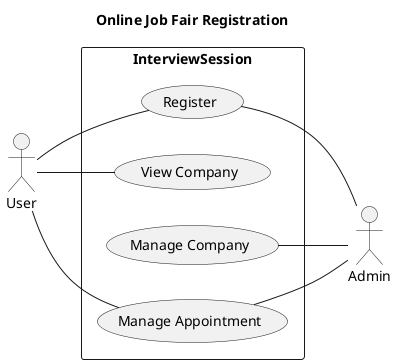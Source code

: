 @startuml

left to right direction

title "Online Job Fair Registration"

actor Admin as A
actor User as U


rectangle InterviewSession {
    U -- (Register)
    (Register) -- A
    U -- (View Company)
    (Manage Company) -- A
    U -- (Manage Appointment)
    (Manage Appointment) -- A
}


@enduml
